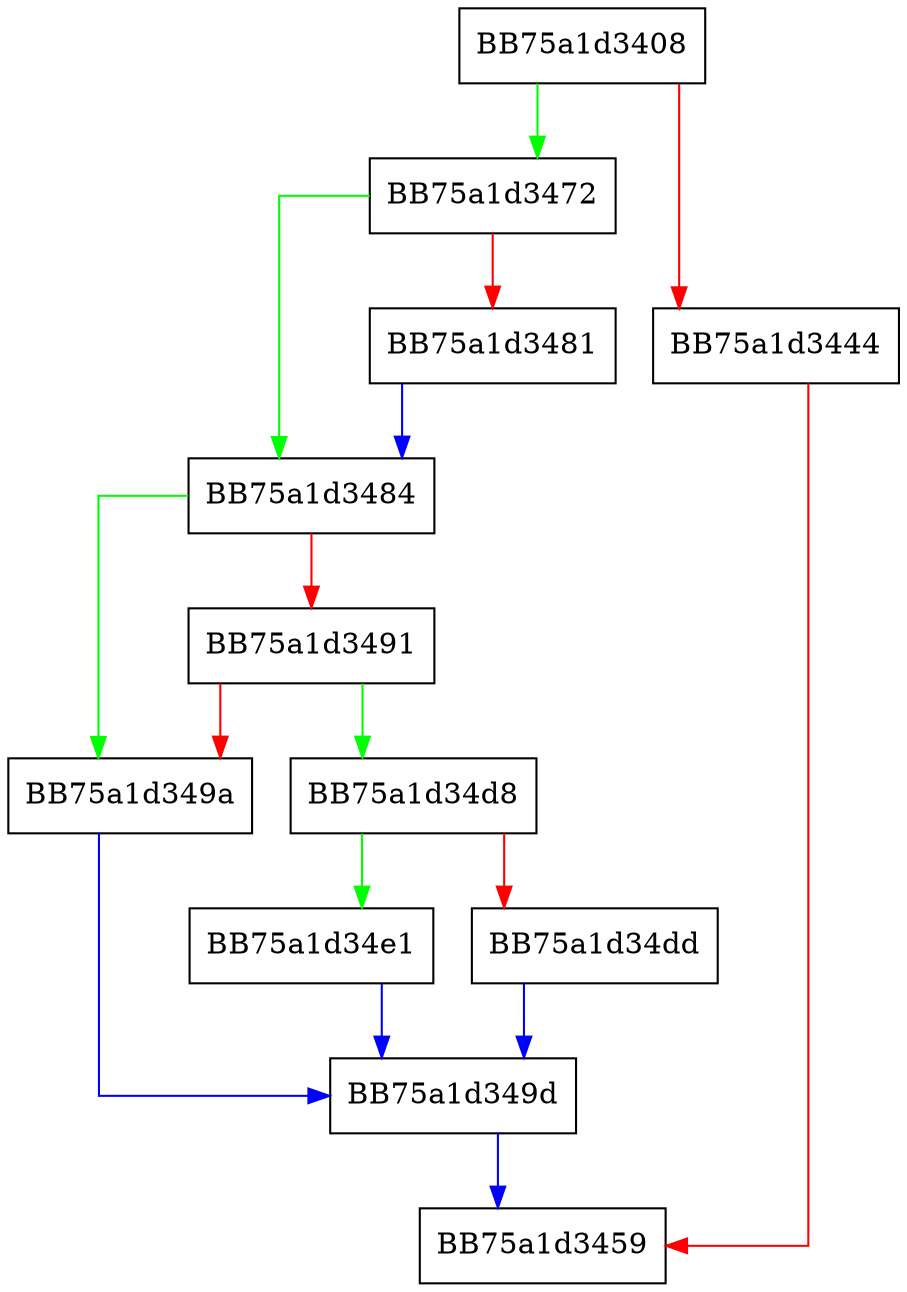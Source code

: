 digraph insert {
  node [shape="box"];
  graph [splines=ortho];
  BB75a1d3408 -> BB75a1d3472 [color="green"];
  BB75a1d3408 -> BB75a1d3444 [color="red"];
  BB75a1d3444 -> BB75a1d3459 [color="red"];
  BB75a1d3472 -> BB75a1d3484 [color="green"];
  BB75a1d3472 -> BB75a1d3481 [color="red"];
  BB75a1d3481 -> BB75a1d3484 [color="blue"];
  BB75a1d3484 -> BB75a1d349a [color="green"];
  BB75a1d3484 -> BB75a1d3491 [color="red"];
  BB75a1d3491 -> BB75a1d34d8 [color="green"];
  BB75a1d3491 -> BB75a1d349a [color="red"];
  BB75a1d349a -> BB75a1d349d [color="blue"];
  BB75a1d349d -> BB75a1d3459 [color="blue"];
  BB75a1d34d8 -> BB75a1d34e1 [color="green"];
  BB75a1d34d8 -> BB75a1d34dd [color="red"];
  BB75a1d34dd -> BB75a1d349d [color="blue"];
  BB75a1d34e1 -> BB75a1d349d [color="blue"];
}